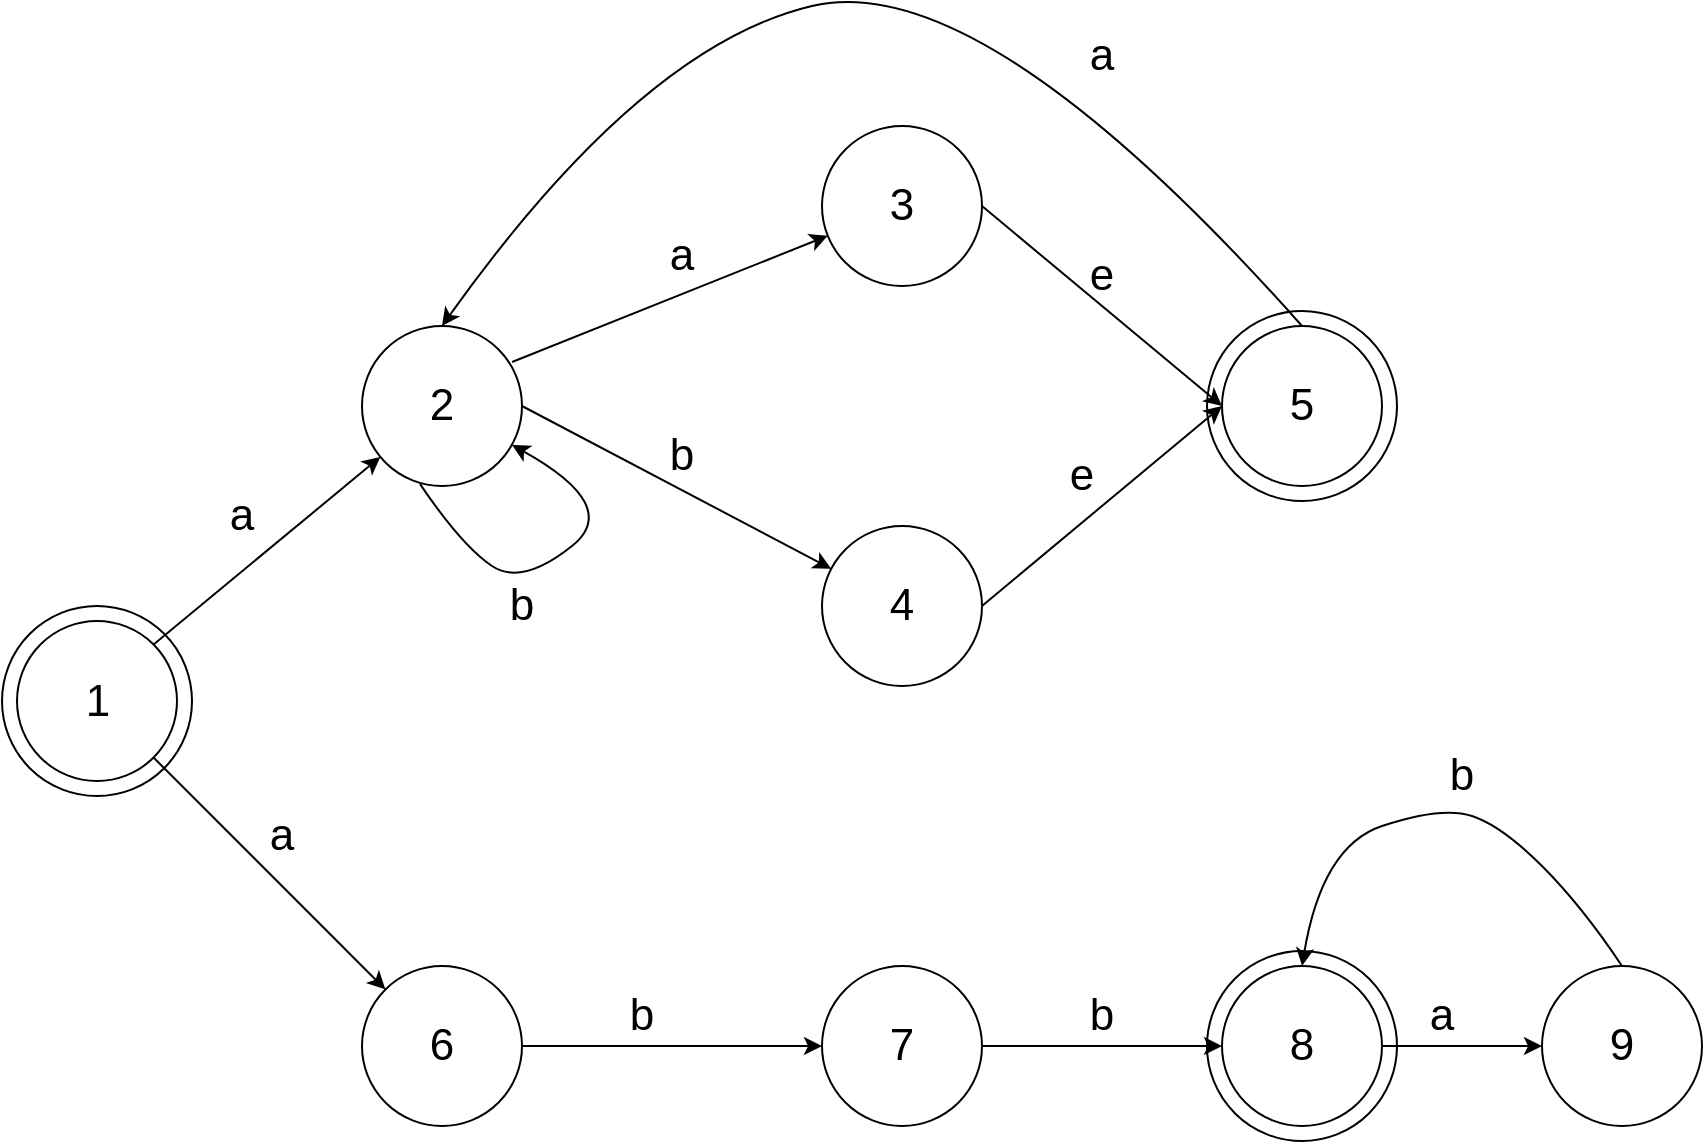 <mxfile version="21.0.10" type="github">
  <diagram name="Page-1" id="c7488fd3-1785-93aa-aadb-54a6760d102a">
    <mxGraphModel dx="1386" dy="791" grid="1" gridSize="10" guides="1" tooltips="1" connect="1" arrows="1" fold="1" page="1" pageScale="1" pageWidth="1100" pageHeight="850" background="none" math="0" shadow="0">
      <root>
        <mxCell id="0" />
        <mxCell id="1" parent="0" />
        <mxCell id="w-x1jAFPrRpziqCVc1qp-39" value="" style="ellipse;whiteSpace=wrap;html=1;aspect=fixed;" vertex="1" parent="1">
          <mxGeometry x="682.5" y="182.5" width="95" height="95" as="geometry" />
        </mxCell>
        <mxCell id="w-x1jAFPrRpziqCVc1qp-38" value="" style="ellipse;whiteSpace=wrap;html=1;aspect=fixed;" vertex="1" parent="1">
          <mxGeometry x="682.5" y="502.5" width="95" height="95" as="geometry" />
        </mxCell>
        <mxCell id="w-x1jAFPrRpziqCVc1qp-37" value="" style="ellipse;whiteSpace=wrap;html=1;aspect=fixed;" vertex="1" parent="1">
          <mxGeometry x="80" y="330" width="95" height="95" as="geometry" />
        </mxCell>
        <mxCell id="w-x1jAFPrRpziqCVc1qp-1" value="" style="ellipse;whiteSpace=wrap;html=1;aspect=fixed;" vertex="1" parent="1">
          <mxGeometry x="87.5" y="337.5" width="80" height="80" as="geometry" />
        </mxCell>
        <mxCell id="w-x1jAFPrRpziqCVc1qp-2" value="" style="ellipse;whiteSpace=wrap;html=1;aspect=fixed;" vertex="1" parent="1">
          <mxGeometry x="260" y="190" width="80" height="80" as="geometry" />
        </mxCell>
        <mxCell id="w-x1jAFPrRpziqCVc1qp-3" value="" style="ellipse;whiteSpace=wrap;html=1;aspect=fixed;" vertex="1" parent="1">
          <mxGeometry x="490" y="90" width="80" height="80" as="geometry" />
        </mxCell>
        <mxCell id="w-x1jAFPrRpziqCVc1qp-4" value="" style="ellipse;whiteSpace=wrap;html=1;aspect=fixed;" vertex="1" parent="1">
          <mxGeometry x="490" y="290" width="80" height="80" as="geometry" />
        </mxCell>
        <mxCell id="w-x1jAFPrRpziqCVc1qp-5" value="" style="ellipse;whiteSpace=wrap;html=1;aspect=fixed;" vertex="1" parent="1">
          <mxGeometry x="690" y="190" width="80" height="80" as="geometry" />
        </mxCell>
        <mxCell id="w-x1jAFPrRpziqCVc1qp-6" value="" style="ellipse;whiteSpace=wrap;html=1;aspect=fixed;" vertex="1" parent="1">
          <mxGeometry x="260" y="510" width="80" height="80" as="geometry" />
        </mxCell>
        <mxCell id="w-x1jAFPrRpziqCVc1qp-7" value="" style="ellipse;whiteSpace=wrap;html=1;aspect=fixed;" vertex="1" parent="1">
          <mxGeometry x="490" y="510" width="80" height="80" as="geometry" />
        </mxCell>
        <mxCell id="w-x1jAFPrRpziqCVc1qp-8" value="" style="ellipse;whiteSpace=wrap;html=1;aspect=fixed;" vertex="1" parent="1">
          <mxGeometry x="690" y="510" width="80" height="80" as="geometry" />
        </mxCell>
        <mxCell id="w-x1jAFPrRpziqCVc1qp-9" value="" style="ellipse;whiteSpace=wrap;html=1;aspect=fixed;" vertex="1" parent="1">
          <mxGeometry x="850" y="510" width="80" height="80" as="geometry" />
        </mxCell>
        <mxCell id="w-x1jAFPrRpziqCVc1qp-12" value="" style="endArrow=classic;html=1;rounded=0;exitX=1;exitY=0;exitDx=0;exitDy=0;" edge="1" parent="1" source="w-x1jAFPrRpziqCVc1qp-1" target="w-x1jAFPrRpziqCVc1qp-2">
          <mxGeometry width="50" height="50" relative="1" as="geometry">
            <mxPoint x="520" y="430" as="sourcePoint" />
            <mxPoint x="570" y="380" as="targetPoint" />
          </mxGeometry>
        </mxCell>
        <mxCell id="w-x1jAFPrRpziqCVc1qp-13" value="" style="endArrow=classic;html=1;rounded=0;exitX=0.938;exitY=0.225;exitDx=0;exitDy=0;exitPerimeter=0;" edge="1" parent="1" source="w-x1jAFPrRpziqCVc1qp-2" target="w-x1jAFPrRpziqCVc1qp-3">
          <mxGeometry width="50" height="50" relative="1" as="geometry">
            <mxPoint x="520" y="430" as="sourcePoint" />
            <mxPoint x="570" y="380" as="targetPoint" />
          </mxGeometry>
        </mxCell>
        <mxCell id="w-x1jAFPrRpziqCVc1qp-14" value="" style="endArrow=classic;html=1;rounded=0;exitX=1;exitY=0.5;exitDx=0;exitDy=0;" edge="1" parent="1" source="w-x1jAFPrRpziqCVc1qp-2" target="w-x1jAFPrRpziqCVc1qp-4">
          <mxGeometry width="50" height="50" relative="1" as="geometry">
            <mxPoint x="520" y="430" as="sourcePoint" />
            <mxPoint x="570" y="380" as="targetPoint" />
          </mxGeometry>
        </mxCell>
        <mxCell id="w-x1jAFPrRpziqCVc1qp-15" value="" style="endArrow=classic;html=1;rounded=0;exitX=1;exitY=0.5;exitDx=0;exitDy=0;entryX=0;entryY=0.5;entryDx=0;entryDy=0;" edge="1" parent="1" source="w-x1jAFPrRpziqCVc1qp-4" target="w-x1jAFPrRpziqCVc1qp-5">
          <mxGeometry width="50" height="50" relative="1" as="geometry">
            <mxPoint x="520" y="430" as="sourcePoint" />
            <mxPoint x="570" y="380" as="targetPoint" />
          </mxGeometry>
        </mxCell>
        <mxCell id="w-x1jAFPrRpziqCVc1qp-16" value="" style="endArrow=classic;html=1;rounded=0;exitX=1;exitY=0.5;exitDx=0;exitDy=0;entryX=0;entryY=0.5;entryDx=0;entryDy=0;" edge="1" parent="1" source="w-x1jAFPrRpziqCVc1qp-3" target="w-x1jAFPrRpziqCVc1qp-5">
          <mxGeometry width="50" height="50" relative="1" as="geometry">
            <mxPoint x="520" y="430" as="sourcePoint" />
            <mxPoint x="570" y="380" as="targetPoint" />
          </mxGeometry>
        </mxCell>
        <mxCell id="w-x1jAFPrRpziqCVc1qp-17" value="" style="curved=1;endArrow=classic;html=1;rounded=0;exitX=0.363;exitY=0.988;exitDx=0;exitDy=0;exitPerimeter=0;" edge="1" parent="1" source="w-x1jAFPrRpziqCVc1qp-2" target="w-x1jAFPrRpziqCVc1qp-2">
          <mxGeometry width="50" height="50" relative="1" as="geometry">
            <mxPoint x="520" y="430" as="sourcePoint" />
            <mxPoint x="570" y="380" as="targetPoint" />
            <Array as="points">
              <mxPoint x="310" y="300" />
              <mxPoint x="340" y="320" />
              <mxPoint x="390" y="280" />
            </Array>
          </mxGeometry>
        </mxCell>
        <mxCell id="w-x1jAFPrRpziqCVc1qp-18" value="" style="curved=1;endArrow=classic;html=1;rounded=0;exitX=0.5;exitY=0;exitDx=0;exitDy=0;entryX=0.5;entryY=0;entryDx=0;entryDy=0;" edge="1" parent="1" source="w-x1jAFPrRpziqCVc1qp-5" target="w-x1jAFPrRpziqCVc1qp-2">
          <mxGeometry width="50" height="50" relative="1" as="geometry">
            <mxPoint x="520" y="430" as="sourcePoint" />
            <mxPoint x="570" y="380" as="targetPoint" />
            <Array as="points">
              <mxPoint x="570" y="10" />
              <mxPoint x="400" y="50" />
            </Array>
          </mxGeometry>
        </mxCell>
        <mxCell id="w-x1jAFPrRpziqCVc1qp-19" value="" style="endArrow=classic;html=1;rounded=0;exitX=1;exitY=1;exitDx=0;exitDy=0;entryX=0;entryY=0;entryDx=0;entryDy=0;" edge="1" parent="1" source="w-x1jAFPrRpziqCVc1qp-1" target="w-x1jAFPrRpziqCVc1qp-6">
          <mxGeometry width="50" height="50" relative="1" as="geometry">
            <mxPoint x="520" y="420" as="sourcePoint" />
            <mxPoint x="570" y="370" as="targetPoint" />
          </mxGeometry>
        </mxCell>
        <mxCell id="w-x1jAFPrRpziqCVc1qp-20" value="" style="endArrow=classic;html=1;rounded=0;exitX=1;exitY=0.5;exitDx=0;exitDy=0;" edge="1" parent="1" source="w-x1jAFPrRpziqCVc1qp-6" target="w-x1jAFPrRpziqCVc1qp-7">
          <mxGeometry width="50" height="50" relative="1" as="geometry">
            <mxPoint x="520" y="420" as="sourcePoint" />
            <mxPoint x="570" y="370" as="targetPoint" />
          </mxGeometry>
        </mxCell>
        <mxCell id="w-x1jAFPrRpziqCVc1qp-21" value="" style="endArrow=classic;html=1;rounded=0;exitX=1;exitY=0.5;exitDx=0;exitDy=0;" edge="1" parent="1" source="w-x1jAFPrRpziqCVc1qp-7" target="w-x1jAFPrRpziqCVc1qp-8">
          <mxGeometry width="50" height="50" relative="1" as="geometry">
            <mxPoint x="520" y="420" as="sourcePoint" />
            <mxPoint x="570" y="370" as="targetPoint" />
          </mxGeometry>
        </mxCell>
        <mxCell id="w-x1jAFPrRpziqCVc1qp-22" value="" style="endArrow=classic;html=1;rounded=0;exitX=1;exitY=0.5;exitDx=0;exitDy=0;entryX=0;entryY=0.5;entryDx=0;entryDy=0;" edge="1" parent="1" source="w-x1jAFPrRpziqCVc1qp-8" target="w-x1jAFPrRpziqCVc1qp-9">
          <mxGeometry width="50" height="50" relative="1" as="geometry">
            <mxPoint x="520" y="420" as="sourcePoint" />
            <mxPoint x="570" y="370" as="targetPoint" />
          </mxGeometry>
        </mxCell>
        <mxCell id="w-x1jAFPrRpziqCVc1qp-23" value="" style="curved=1;endArrow=classic;html=1;rounded=0;exitX=0.5;exitY=0;exitDx=0;exitDy=0;entryX=0.5;entryY=0;entryDx=0;entryDy=0;" edge="1" parent="1" source="w-x1jAFPrRpziqCVc1qp-9" target="w-x1jAFPrRpziqCVc1qp-8">
          <mxGeometry width="50" height="50" relative="1" as="geometry">
            <mxPoint x="520" y="420" as="sourcePoint" />
            <mxPoint x="570" y="370" as="targetPoint" />
            <Array as="points">
              <mxPoint x="870" y="480" />
              <mxPoint x="830" y="440" />
              <mxPoint x="800" y="430" />
              <mxPoint x="740" y="450" />
            </Array>
          </mxGeometry>
        </mxCell>
        <mxCell id="w-x1jAFPrRpziqCVc1qp-24" value="a" style="text;html=1;strokeColor=none;fillColor=none;align=center;verticalAlign=middle;whiteSpace=wrap;rounded=0;fontSize=22;" vertex="1" parent="1">
          <mxGeometry x="170" y="270" width="60" height="30" as="geometry" />
        </mxCell>
        <mxCell id="w-x1jAFPrRpziqCVc1qp-25" value="a" style="text;html=1;strokeColor=none;fillColor=none;align=center;verticalAlign=middle;whiteSpace=wrap;rounded=0;fontSize=22;" vertex="1" parent="1">
          <mxGeometry x="600" y="40" width="60" height="30" as="geometry" />
        </mxCell>
        <mxCell id="w-x1jAFPrRpziqCVc1qp-26" value="a" style="text;html=1;strokeColor=none;fillColor=none;align=center;verticalAlign=middle;whiteSpace=wrap;rounded=0;fontSize=22;" vertex="1" parent="1">
          <mxGeometry x="390" y="140" width="60" height="30" as="geometry" />
        </mxCell>
        <mxCell id="w-x1jAFPrRpziqCVc1qp-27" value="a" style="text;html=1;strokeColor=none;fillColor=none;align=center;verticalAlign=middle;whiteSpace=wrap;rounded=0;fontSize=22;" vertex="1" parent="1">
          <mxGeometry x="190" y="430" width="60" height="30" as="geometry" />
        </mxCell>
        <mxCell id="w-x1jAFPrRpziqCVc1qp-28" value="a" style="text;html=1;strokeColor=none;fillColor=none;align=center;verticalAlign=middle;whiteSpace=wrap;rounded=0;fontSize=22;" vertex="1" parent="1">
          <mxGeometry x="770" y="520" width="60" height="30" as="geometry" />
        </mxCell>
        <mxCell id="w-x1jAFPrRpziqCVc1qp-29" value="&lt;font style=&quot;font-size: 22px;&quot;&gt;b&lt;/font&gt;" style="text;html=1;strokeColor=none;fillColor=none;align=center;verticalAlign=middle;whiteSpace=wrap;rounded=0;" vertex="1" parent="1">
          <mxGeometry x="370" y="520" width="60" height="30" as="geometry" />
        </mxCell>
        <mxCell id="w-x1jAFPrRpziqCVc1qp-30" value="&lt;font style=&quot;font-size: 22px;&quot;&gt;b&lt;/font&gt;" style="text;html=1;strokeColor=none;fillColor=none;align=center;verticalAlign=middle;whiteSpace=wrap;rounded=0;" vertex="1" parent="1">
          <mxGeometry x="600" y="520" width="60" height="30" as="geometry" />
        </mxCell>
        <mxCell id="w-x1jAFPrRpziqCVc1qp-31" value="&lt;font style=&quot;font-size: 22px;&quot;&gt;b&lt;/font&gt;" style="text;html=1;strokeColor=none;fillColor=none;align=center;verticalAlign=middle;whiteSpace=wrap;rounded=0;" vertex="1" parent="1">
          <mxGeometry x="780" y="400" width="60" height="30" as="geometry" />
        </mxCell>
        <mxCell id="w-x1jAFPrRpziqCVc1qp-32" value="&lt;font style=&quot;font-size: 22px;&quot;&gt;b&lt;/font&gt;" style="text;html=1;strokeColor=none;fillColor=none;align=center;verticalAlign=middle;whiteSpace=wrap;rounded=0;" vertex="1" parent="1">
          <mxGeometry x="390" y="240" width="60" height="30" as="geometry" />
        </mxCell>
        <mxCell id="w-x1jAFPrRpziqCVc1qp-33" value="&lt;font style=&quot;font-size: 22px;&quot;&gt;b&lt;/font&gt;" style="text;html=1;strokeColor=none;fillColor=none;align=center;verticalAlign=middle;whiteSpace=wrap;rounded=0;" vertex="1" parent="1">
          <mxGeometry x="310" y="315" width="60" height="30" as="geometry" />
        </mxCell>
        <mxCell id="w-x1jAFPrRpziqCVc1qp-35" value="&lt;font style=&quot;font-size: 22px;&quot;&gt;e&lt;/font&gt;" style="text;html=1;strokeColor=none;fillColor=none;align=center;verticalAlign=middle;whiteSpace=wrap;rounded=0;" vertex="1" parent="1">
          <mxGeometry x="590" y="250" width="60" height="30" as="geometry" />
        </mxCell>
        <mxCell id="w-x1jAFPrRpziqCVc1qp-36" value="&lt;font style=&quot;font-size: 22px;&quot;&gt;e&lt;/font&gt;" style="text;html=1;strokeColor=none;fillColor=none;align=center;verticalAlign=middle;whiteSpace=wrap;rounded=0;" vertex="1" parent="1">
          <mxGeometry x="600" y="150" width="60" height="30" as="geometry" />
        </mxCell>
        <mxCell id="w-x1jAFPrRpziqCVc1qp-42" value="&lt;font style=&quot;font-size: 22px;&quot;&gt;1&lt;/font&gt;" style="text;html=1;strokeColor=none;fillColor=none;align=center;verticalAlign=middle;whiteSpace=wrap;rounded=0;" vertex="1" parent="1">
          <mxGeometry x="97.5" y="362.5" width="60" height="30" as="geometry" />
        </mxCell>
        <mxCell id="w-x1jAFPrRpziqCVc1qp-43" value="&lt;font style=&quot;font-size: 22px;&quot;&gt;2&lt;br&gt;&lt;/font&gt;" style="text;html=1;strokeColor=none;fillColor=none;align=center;verticalAlign=middle;whiteSpace=wrap;rounded=0;" vertex="1" parent="1">
          <mxGeometry x="270" y="215" width="60" height="30" as="geometry" />
        </mxCell>
        <mxCell id="w-x1jAFPrRpziqCVc1qp-44" value="&lt;font style=&quot;font-size: 22px;&quot;&gt;3&lt;br&gt;&lt;/font&gt;" style="text;html=1;strokeColor=none;fillColor=none;align=center;verticalAlign=middle;whiteSpace=wrap;rounded=0;" vertex="1" parent="1">
          <mxGeometry x="500" y="115" width="60" height="30" as="geometry" />
        </mxCell>
        <mxCell id="w-x1jAFPrRpziqCVc1qp-45" value="&lt;font style=&quot;font-size: 22px;&quot;&gt;4&lt;br&gt;&lt;/font&gt;" style="text;html=1;strokeColor=none;fillColor=none;align=center;verticalAlign=middle;whiteSpace=wrap;rounded=0;" vertex="1" parent="1">
          <mxGeometry x="500" y="315" width="60" height="30" as="geometry" />
        </mxCell>
        <mxCell id="w-x1jAFPrRpziqCVc1qp-46" value="&lt;font style=&quot;font-size: 22px;&quot;&gt;5&lt;br&gt;&lt;/font&gt;" style="text;html=1;strokeColor=none;fillColor=none;align=center;verticalAlign=middle;whiteSpace=wrap;rounded=0;" vertex="1" parent="1">
          <mxGeometry x="700" y="215" width="60" height="30" as="geometry" />
        </mxCell>
        <mxCell id="w-x1jAFPrRpziqCVc1qp-47" value="&lt;font style=&quot;font-size: 22px;&quot;&gt;6&lt;br&gt;&lt;/font&gt;" style="text;html=1;strokeColor=none;fillColor=none;align=center;verticalAlign=middle;whiteSpace=wrap;rounded=0;" vertex="1" parent="1">
          <mxGeometry x="270" y="535" width="60" height="30" as="geometry" />
        </mxCell>
        <mxCell id="w-x1jAFPrRpziqCVc1qp-48" value="&lt;font style=&quot;font-size: 22px;&quot;&gt;7&lt;br&gt;&lt;/font&gt;" style="text;html=1;strokeColor=none;fillColor=none;align=center;verticalAlign=middle;whiteSpace=wrap;rounded=0;" vertex="1" parent="1">
          <mxGeometry x="500" y="535" width="60" height="30" as="geometry" />
        </mxCell>
        <mxCell id="w-x1jAFPrRpziqCVc1qp-49" value="&lt;font style=&quot;font-size: 22px;&quot;&gt;8&lt;br&gt;&lt;/font&gt;" style="text;html=1;strokeColor=none;fillColor=none;align=center;verticalAlign=middle;whiteSpace=wrap;rounded=0;" vertex="1" parent="1">
          <mxGeometry x="700" y="535" width="60" height="30" as="geometry" />
        </mxCell>
        <mxCell id="w-x1jAFPrRpziqCVc1qp-50" value="&lt;font style=&quot;font-size: 22px;&quot;&gt;9&lt;br&gt;&lt;/font&gt;" style="text;html=1;strokeColor=none;fillColor=none;align=center;verticalAlign=middle;whiteSpace=wrap;rounded=0;" vertex="1" parent="1">
          <mxGeometry x="860" y="535" width="60" height="30" as="geometry" />
        </mxCell>
      </root>
    </mxGraphModel>
  </diagram>
</mxfile>
